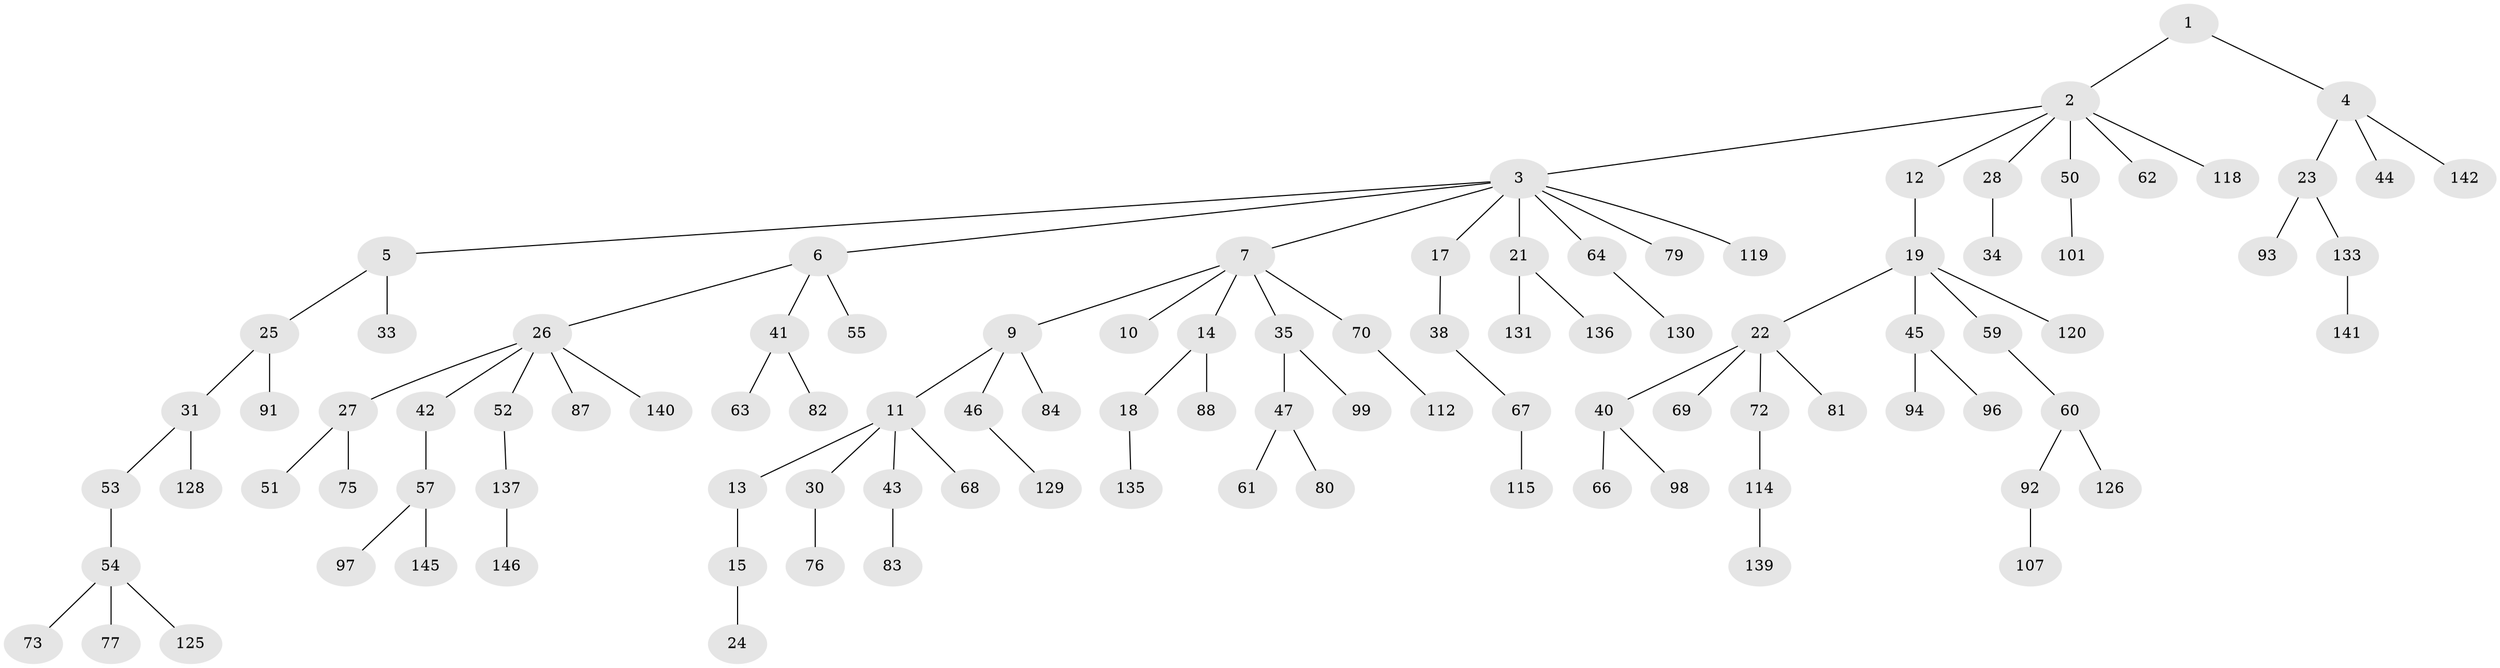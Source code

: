 // original degree distribution, {3: 0.1780821917808219, 5: 0.0273972602739726, 8: 0.00684931506849315, 2: 0.22602739726027396, 4: 0.04794520547945205, 6: 0.02054794520547945, 1: 0.4931506849315068}
// Generated by graph-tools (version 1.1) at 2025/11/02/27/25 16:11:26]
// undirected, 102 vertices, 101 edges
graph export_dot {
graph [start="1"]
  node [color=gray90,style=filled];
  1 [super="+113"];
  2 [super="+20"];
  3 [super="+37"];
  4 [super="+16"];
  5;
  6 [super="+8"];
  7;
  9 [super="+127"];
  10 [super="+71"];
  11 [super="+116"];
  12;
  13 [super="+29"];
  14 [super="+74"];
  15;
  17 [super="+143"];
  18 [super="+134"];
  19 [super="+58"];
  21 [super="+56"];
  22 [super="+65"];
  23;
  24;
  25;
  26 [super="+36"];
  27 [super="+32"];
  28 [super="+48"];
  30 [super="+122"];
  31 [super="+39"];
  33 [super="+105"];
  34 [super="+123"];
  35;
  38 [super="+106"];
  40;
  41 [super="+49"];
  42;
  43 [super="+78"];
  44;
  45 [super="+103"];
  46 [super="+109"];
  47 [super="+95"];
  50;
  51;
  52 [super="+86"];
  53 [super="+102"];
  54 [super="+100"];
  55;
  57 [super="+85"];
  59;
  60 [super="+104"];
  61;
  62;
  63 [super="+111"];
  64;
  66;
  67 [super="+89"];
  68;
  69;
  70 [super="+132"];
  72 [super="+90"];
  73;
  75;
  76;
  77;
  79;
  80;
  81;
  82;
  83;
  84;
  87;
  88;
  91;
  92;
  93;
  94 [super="+117"];
  96 [super="+110"];
  97;
  98;
  99;
  101 [super="+144"];
  107 [super="+108"];
  112 [super="+121"];
  114 [super="+124"];
  115;
  118;
  119;
  120;
  125;
  126;
  128;
  129;
  130;
  131;
  133;
  135;
  136;
  137 [super="+138"];
  139;
  140;
  141;
  142;
  145;
  146;
  1 -- 2;
  1 -- 4;
  2 -- 3;
  2 -- 12;
  2 -- 28;
  2 -- 62;
  2 -- 50;
  2 -- 118;
  3 -- 5;
  3 -- 6;
  3 -- 7;
  3 -- 17;
  3 -- 21;
  3 -- 79;
  3 -- 64;
  3 -- 119;
  4 -- 142;
  4 -- 44;
  4 -- 23;
  5 -- 25;
  5 -- 33;
  6 -- 26;
  6 -- 55;
  6 -- 41;
  7 -- 9;
  7 -- 10;
  7 -- 14;
  7 -- 35;
  7 -- 70;
  9 -- 11;
  9 -- 46;
  9 -- 84;
  11 -- 13;
  11 -- 30;
  11 -- 43;
  11 -- 68;
  12 -- 19;
  13 -- 15;
  14 -- 18;
  14 -- 88;
  15 -- 24;
  17 -- 38;
  18 -- 135;
  19 -- 22;
  19 -- 45;
  19 -- 59;
  19 -- 120;
  21 -- 136;
  21 -- 131;
  22 -- 40;
  22 -- 69;
  22 -- 72;
  22 -- 81;
  23 -- 93;
  23 -- 133;
  25 -- 31;
  25 -- 91;
  26 -- 27;
  26 -- 42;
  26 -- 52;
  26 -- 140;
  26 -- 87;
  27 -- 51;
  27 -- 75;
  28 -- 34;
  30 -- 76;
  31 -- 128;
  31 -- 53;
  35 -- 47;
  35 -- 99;
  38 -- 67;
  40 -- 66;
  40 -- 98;
  41 -- 82;
  41 -- 63;
  42 -- 57;
  43 -- 83;
  45 -- 94;
  45 -- 96;
  46 -- 129;
  47 -- 61;
  47 -- 80;
  50 -- 101;
  52 -- 137;
  53 -- 54;
  54 -- 73;
  54 -- 77;
  54 -- 125;
  57 -- 145;
  57 -- 97;
  59 -- 60;
  60 -- 92;
  60 -- 126;
  64 -- 130;
  67 -- 115;
  70 -- 112;
  72 -- 114;
  92 -- 107;
  114 -- 139;
  133 -- 141;
  137 -- 146;
}
